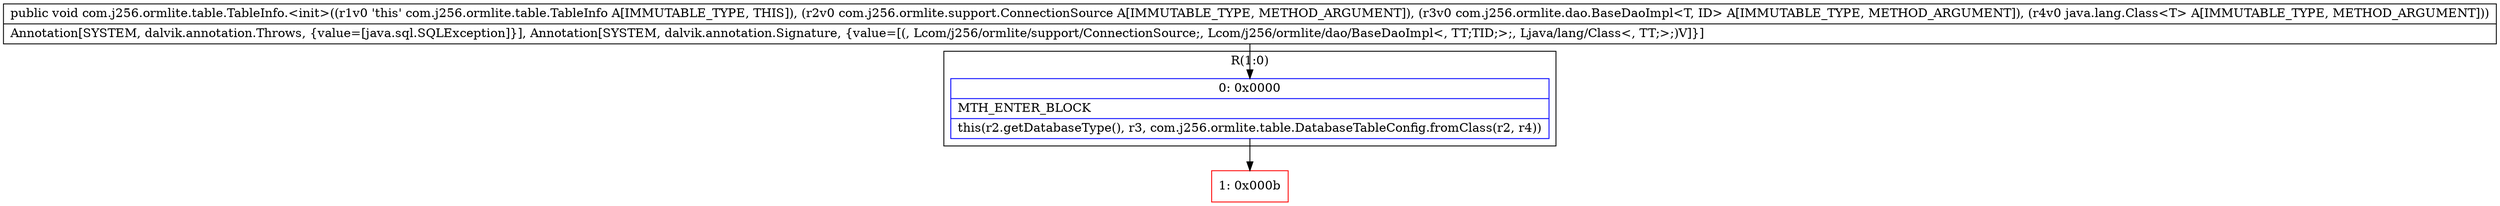 digraph "CFG forcom.j256.ormlite.table.TableInfo.\<init\>(Lcom\/j256\/ormlite\/support\/ConnectionSource;Lcom\/j256\/ormlite\/dao\/BaseDaoImpl;Ljava\/lang\/Class;)V" {
subgraph cluster_Region_1396924945 {
label = "R(1:0)";
node [shape=record,color=blue];
Node_0 [shape=record,label="{0\:\ 0x0000|MTH_ENTER_BLOCK\l|this(r2.getDatabaseType(), r3, com.j256.ormlite.table.DatabaseTableConfig.fromClass(r2, r4))\l}"];
}
Node_1 [shape=record,color=red,label="{1\:\ 0x000b}"];
MethodNode[shape=record,label="{public void com.j256.ormlite.table.TableInfo.\<init\>((r1v0 'this' com.j256.ormlite.table.TableInfo A[IMMUTABLE_TYPE, THIS]), (r2v0 com.j256.ormlite.support.ConnectionSource A[IMMUTABLE_TYPE, METHOD_ARGUMENT]), (r3v0 com.j256.ormlite.dao.BaseDaoImpl\<T, ID\> A[IMMUTABLE_TYPE, METHOD_ARGUMENT]), (r4v0 java.lang.Class\<T\> A[IMMUTABLE_TYPE, METHOD_ARGUMENT]))  | Annotation[SYSTEM, dalvik.annotation.Throws, \{value=[java.sql.SQLException]\}], Annotation[SYSTEM, dalvik.annotation.Signature, \{value=[(, Lcom\/j256\/ormlite\/support\/ConnectionSource;, Lcom\/j256\/ormlite\/dao\/BaseDaoImpl\<, TT;TID;\>;, Ljava\/lang\/Class\<, TT;\>;)V]\}]\l}"];
MethodNode -> Node_0;
Node_0 -> Node_1;
}

